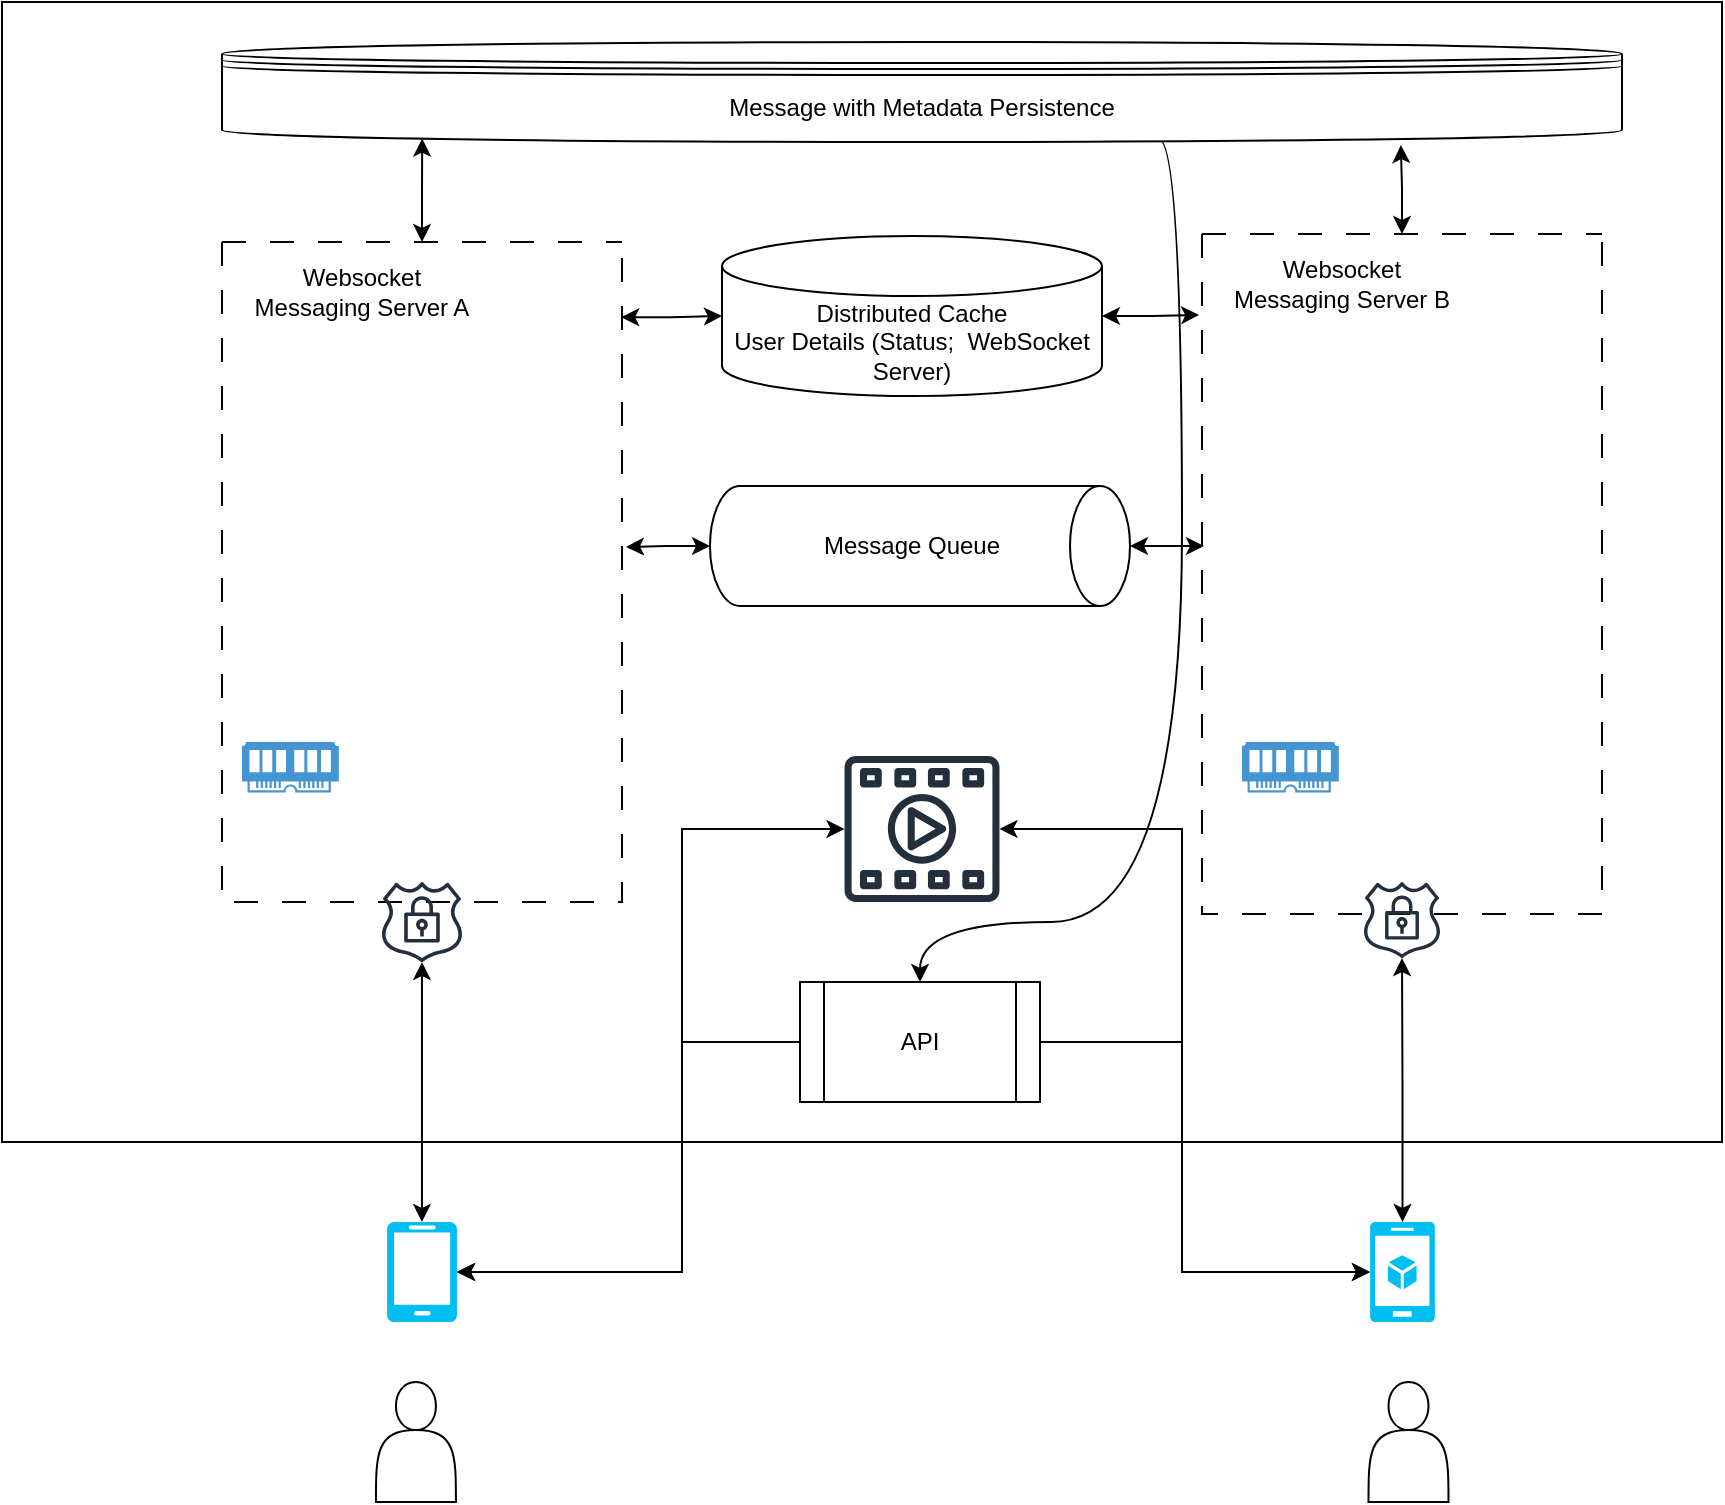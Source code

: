 <mxfile version="24.7.12">
  <diagram name="Page-1" id="4_Jk1t0lAmIwFvEKMo-s">
    <mxGraphModel dx="692" dy="566" grid="1" gridSize="10" guides="1" tooltips="1" connect="1" arrows="1" fold="1" page="1" pageScale="1" pageWidth="827" pageHeight="1169" math="0" shadow="0">
      <root>
        <mxCell id="0" />
        <mxCell id="1" parent="0" />
        <mxCell id="ufkZqq4NIb8i126rtJV5-19" value="" style="rounded=0;whiteSpace=wrap;html=1;" vertex="1" parent="1">
          <mxGeometry y="120" width="860" height="570" as="geometry" />
        </mxCell>
        <mxCell id="ufkZqq4NIb8i126rtJV5-2" value="" style="swimlane;startSize=0;dashed=1;dashPattern=12 12;" vertex="1" parent="1">
          <mxGeometry x="110" y="240" width="200" height="330" as="geometry" />
        </mxCell>
        <mxCell id="ufkZqq4NIb8i126rtJV5-11" value="Websocket Messaging Server A" style="text;html=1;align=center;verticalAlign=middle;whiteSpace=wrap;rounded=0;" vertex="1" parent="ufkZqq4NIb8i126rtJV5-2">
          <mxGeometry x="10" y="10" width="120" height="30" as="geometry" />
        </mxCell>
        <mxCell id="ufkZqq4NIb8i126rtJV5-28" value="" style="pointerEvents=1;shadow=0;dashed=0;html=1;strokeColor=none;fillColor=#4495D1;labelPosition=center;verticalLabelPosition=bottom;verticalAlign=top;align=center;outlineConnect=0;shape=mxgraph.veeam.ram;" vertex="1" parent="ufkZqq4NIb8i126rtJV5-2">
          <mxGeometry x="10" y="250" width="48.4" height="25.2" as="geometry" />
        </mxCell>
        <mxCell id="ufkZqq4NIb8i126rtJV5-4" value="" style="swimlane;startSize=0;dashed=1;dashPattern=12 12;" vertex="1" parent="1">
          <mxGeometry x="600" y="236" width="200" height="340" as="geometry" />
        </mxCell>
        <mxCell id="ufkZqq4NIb8i126rtJV5-12" value="Websocket Messaging Server B" style="text;html=1;align=center;verticalAlign=middle;whiteSpace=wrap;rounded=0;" vertex="1" parent="ufkZqq4NIb8i126rtJV5-4">
          <mxGeometry x="10" y="10" width="120" height="30" as="geometry" />
        </mxCell>
        <mxCell id="ufkZqq4NIb8i126rtJV5-29" value="" style="pointerEvents=1;shadow=0;dashed=0;html=1;strokeColor=none;fillColor=#4495D1;labelPosition=center;verticalLabelPosition=bottom;verticalAlign=top;align=center;outlineConnect=0;shape=mxgraph.veeam.ram;" vertex="1" parent="ufkZqq4NIb8i126rtJV5-4">
          <mxGeometry x="20" y="254" width="48.4" height="25.2" as="geometry" />
        </mxCell>
        <mxCell id="ufkZqq4NIb8i126rtJV5-45" style="edgeStyle=orthogonalEdgeStyle;rounded=0;orthogonalLoop=1;jettySize=auto;html=1;curved=1;exitX=0.669;exitY=0.971;exitDx=0;exitDy=0;exitPerimeter=0;" edge="1" parent="1" source="ufkZqq4NIb8i126rtJV5-5" target="ufkZqq4NIb8i126rtJV5-32">
          <mxGeometry relative="1" as="geometry">
            <Array as="points">
              <mxPoint x="590" y="189" />
              <mxPoint x="590" y="580" />
              <mxPoint x="459" y="580" />
            </Array>
          </mxGeometry>
        </mxCell>
        <mxCell id="ufkZqq4NIb8i126rtJV5-5" value="Message with Metadata Persistence" style="shape=datastore;whiteSpace=wrap;html=1;" vertex="1" parent="1">
          <mxGeometry x="110" y="140" width="700" height="50" as="geometry" />
        </mxCell>
        <mxCell id="ufkZqq4NIb8i126rtJV5-6" value="" style="shape=cylinder3;whiteSpace=wrap;html=1;boundedLbl=1;backgroundOutline=1;size=15;rotation=90;" vertex="1" parent="1">
          <mxGeometry x="429" y="287" width="60" height="210" as="geometry" />
        </mxCell>
        <mxCell id="ufkZqq4NIb8i126rtJV5-7" value="Distributed Cache&lt;div&gt;User Details (Status;&amp;nbsp; WebSocket Server)&lt;/div&gt;" style="shape=cylinder3;whiteSpace=wrap;html=1;boundedLbl=1;backgroundOutline=1;size=15;" vertex="1" parent="1">
          <mxGeometry x="360" y="237" width="190" height="80" as="geometry" />
        </mxCell>
        <mxCell id="ufkZqq4NIb8i126rtJV5-8" value="Message Queue" style="text;html=1;align=center;verticalAlign=middle;whiteSpace=wrap;rounded=0;" vertex="1" parent="1">
          <mxGeometry x="395" y="377" width="120" height="30" as="geometry" />
        </mxCell>
        <mxCell id="ufkZqq4NIb8i126rtJV5-13" style="edgeStyle=orthogonalEdgeStyle;rounded=0;orthogonalLoop=1;jettySize=auto;html=1;entryX=0;entryY=0.5;entryDx=0;entryDy=0;entryPerimeter=0;startArrow=classic;startFill=1;exitX=0.998;exitY=0.114;exitDx=0;exitDy=0;exitPerimeter=0;" edge="1" parent="1" source="ufkZqq4NIb8i126rtJV5-2" target="ufkZqq4NIb8i126rtJV5-7">
          <mxGeometry relative="1" as="geometry">
            <mxPoint x="314" y="410" as="sourcePoint" />
          </mxGeometry>
        </mxCell>
        <mxCell id="ufkZqq4NIb8i126rtJV5-14" style="edgeStyle=orthogonalEdgeStyle;rounded=0;orthogonalLoop=1;jettySize=auto;html=1;entryX=-0.007;entryY=0.119;entryDx=0;entryDy=0;entryPerimeter=0;startArrow=classic;startFill=1;" edge="1" parent="1" source="ufkZqq4NIb8i126rtJV5-7" target="ufkZqq4NIb8i126rtJV5-4">
          <mxGeometry relative="1" as="geometry" />
        </mxCell>
        <mxCell id="ufkZqq4NIb8i126rtJV5-15" value="" style="sketch=0;outlineConnect=0;fontColor=#232F3E;gradientColor=none;fillColor=#232F3D;strokeColor=none;dashed=0;verticalLabelPosition=bottom;verticalAlign=top;align=center;html=1;fontSize=12;fontStyle=0;aspect=fixed;pointerEvents=1;shape=mxgraph.aws4.ssl_padlock;" vertex="1" parent="1">
          <mxGeometry x="189.47" y="560" width="41.05" height="40" as="geometry" />
        </mxCell>
        <mxCell id="ufkZqq4NIb8i126rtJV5-16" value="" style="sketch=0;outlineConnect=0;fontColor=#232F3E;gradientColor=none;fillColor=#232F3D;strokeColor=none;dashed=0;verticalLabelPosition=bottom;verticalAlign=top;align=center;html=1;fontSize=12;fontStyle=0;aspect=fixed;pointerEvents=1;shape=mxgraph.aws4.ssl_padlock;" vertex="1" parent="1">
          <mxGeometry x="680.5" y="560" width="39" height="38" as="geometry" />
        </mxCell>
        <mxCell id="ufkZqq4NIb8i126rtJV5-17" style="edgeStyle=orthogonalEdgeStyle;rounded=0;orthogonalLoop=1;jettySize=auto;html=1;entryX=1.01;entryY=0.462;entryDx=0;entryDy=0;entryPerimeter=0;startArrow=classic;startFill=1;" edge="1" parent="1" source="ufkZqq4NIb8i126rtJV5-6" target="ufkZqq4NIb8i126rtJV5-2">
          <mxGeometry relative="1" as="geometry" />
        </mxCell>
        <mxCell id="ufkZqq4NIb8i126rtJV5-18" style="edgeStyle=orthogonalEdgeStyle;rounded=0;orthogonalLoop=1;jettySize=auto;html=1;entryX=0.005;entryY=0.459;entryDx=0;entryDy=0;entryPerimeter=0;startArrow=classic;startFill=1;" edge="1" parent="1" source="ufkZqq4NIb8i126rtJV5-6" target="ufkZqq4NIb8i126rtJV5-4">
          <mxGeometry relative="1" as="geometry" />
        </mxCell>
        <mxCell id="ufkZqq4NIb8i126rtJV5-24" style="edgeStyle=orthogonalEdgeStyle;rounded=0;orthogonalLoop=1;jettySize=auto;html=1;startArrow=classic;startFill=1;" edge="1" parent="1" source="ufkZqq4NIb8i126rtJV5-20" target="ufkZqq4NIb8i126rtJV5-15">
          <mxGeometry relative="1" as="geometry" />
        </mxCell>
        <mxCell id="ufkZqq4NIb8i126rtJV5-20" value="" style="verticalLabelPosition=bottom;html=1;verticalAlign=top;align=center;strokeColor=none;fillColor=#00BEF2;shape=mxgraph.azure.mobile;pointerEvents=1;" vertex="1" parent="1">
          <mxGeometry x="192.47" y="730" width="35" height="50" as="geometry" />
        </mxCell>
        <mxCell id="ufkZqq4NIb8i126rtJV5-25" style="edgeStyle=orthogonalEdgeStyle;rounded=0;orthogonalLoop=1;jettySize=auto;html=1;startArrow=classic;startFill=1;" edge="1" parent="1" source="ufkZqq4NIb8i126rtJV5-21" target="ufkZqq4NIb8i126rtJV5-16">
          <mxGeometry relative="1" as="geometry" />
        </mxCell>
        <mxCell id="ufkZqq4NIb8i126rtJV5-21" value="" style="verticalLabelPosition=bottom;html=1;verticalAlign=top;align=center;strokeColor=none;fillColor=#00BEF2;shape=mxgraph.azure.mobile_services;pointerEvents=1;" vertex="1" parent="1">
          <mxGeometry x="684" y="730" width="32.5" height="50" as="geometry" />
        </mxCell>
        <mxCell id="ufkZqq4NIb8i126rtJV5-22" value="" style="shape=actor;whiteSpace=wrap;html=1;" vertex="1" parent="1">
          <mxGeometry x="186.97" y="810" width="40" height="60" as="geometry" />
        </mxCell>
        <mxCell id="ufkZqq4NIb8i126rtJV5-23" value="" style="shape=actor;whiteSpace=wrap;html=1;" vertex="1" parent="1">
          <mxGeometry x="683.25" y="810" width="40" height="60" as="geometry" />
        </mxCell>
        <mxCell id="ufkZqq4NIb8i126rtJV5-26" style="edgeStyle=orthogonalEdgeStyle;rounded=0;orthogonalLoop=1;jettySize=auto;html=1;entryX=0.143;entryY=0.965;entryDx=0;entryDy=0;entryPerimeter=0;startArrow=classic;startFill=1;" edge="1" parent="1" source="ufkZqq4NIb8i126rtJV5-2" target="ufkZqq4NIb8i126rtJV5-5">
          <mxGeometry relative="1" as="geometry" />
        </mxCell>
        <mxCell id="ufkZqq4NIb8i126rtJV5-27" style="edgeStyle=orthogonalEdgeStyle;rounded=0;orthogonalLoop=1;jettySize=auto;html=1;entryX=0.842;entryY=1.031;entryDx=0;entryDy=0;entryPerimeter=0;startArrow=classic;startFill=1;" edge="1" parent="1" source="ufkZqq4NIb8i126rtJV5-4" target="ufkZqq4NIb8i126rtJV5-5">
          <mxGeometry relative="1" as="geometry" />
        </mxCell>
        <mxCell id="ufkZqq4NIb8i126rtJV5-32" value="API" style="shape=process;whiteSpace=wrap;html=1;backgroundOutline=1;" vertex="1" parent="1">
          <mxGeometry x="399" y="610" width="120" height="60" as="geometry" />
        </mxCell>
        <mxCell id="ufkZqq4NIb8i126rtJV5-41" style="edgeStyle=orthogonalEdgeStyle;rounded=0;orthogonalLoop=1;jettySize=auto;html=1;entryX=1;entryY=0.5;entryDx=0;entryDy=0;entryPerimeter=0;startArrow=classic;startFill=1;" edge="1" parent="1" source="ufkZqq4NIb8i126rtJV5-39" target="ufkZqq4NIb8i126rtJV5-20">
          <mxGeometry relative="1" as="geometry">
            <Array as="points">
              <mxPoint x="340" y="534" />
              <mxPoint x="340" y="755" />
            </Array>
          </mxGeometry>
        </mxCell>
        <mxCell id="ufkZqq4NIb8i126rtJV5-39" value="" style="sketch=0;outlineConnect=0;fontColor=#232F3E;gradientColor=none;fillColor=#232F3D;strokeColor=none;dashed=0;verticalLabelPosition=bottom;verticalAlign=top;align=center;html=1;fontSize=12;fontStyle=0;aspect=fixed;pointerEvents=1;shape=mxgraph.aws4.multimedia;" vertex="1" parent="1">
          <mxGeometry x="421" y="497" width="78" height="73" as="geometry" />
        </mxCell>
        <mxCell id="ufkZqq4NIb8i126rtJV5-42" style="edgeStyle=orthogonalEdgeStyle;rounded=0;orthogonalLoop=1;jettySize=auto;html=1;entryX=1;entryY=0.5;entryDx=0;entryDy=0;entryPerimeter=0;startArrow=none;startFill=0;" edge="1" parent="1" source="ufkZqq4NIb8i126rtJV5-32" target="ufkZqq4NIb8i126rtJV5-20">
          <mxGeometry relative="1" as="geometry">
            <Array as="points">
              <mxPoint x="340" y="640" />
              <mxPoint x="340" y="755" />
            </Array>
          </mxGeometry>
        </mxCell>
        <mxCell id="ufkZqq4NIb8i126rtJV5-43" style="edgeStyle=orthogonalEdgeStyle;rounded=0;orthogonalLoop=1;jettySize=auto;html=1;entryX=0;entryY=0.5;entryDx=0;entryDy=0;entryPerimeter=0;startArrow=classic;startFill=1;" edge="1" parent="1" source="ufkZqq4NIb8i126rtJV5-39" target="ufkZqq4NIb8i126rtJV5-21">
          <mxGeometry relative="1" as="geometry">
            <Array as="points">
              <mxPoint x="590" y="534" />
              <mxPoint x="590" y="755" />
            </Array>
          </mxGeometry>
        </mxCell>
        <mxCell id="ufkZqq4NIb8i126rtJV5-44" style="edgeStyle=orthogonalEdgeStyle;rounded=0;orthogonalLoop=1;jettySize=auto;html=1;entryX=0;entryY=0.5;entryDx=0;entryDy=0;entryPerimeter=0;startArrow=none;startFill=0;" edge="1" parent="1" source="ufkZqq4NIb8i126rtJV5-32" target="ufkZqq4NIb8i126rtJV5-21">
          <mxGeometry relative="1" as="geometry">
            <Array as="points">
              <mxPoint x="590" y="640" />
              <mxPoint x="590" y="755" />
            </Array>
          </mxGeometry>
        </mxCell>
      </root>
    </mxGraphModel>
  </diagram>
</mxfile>

